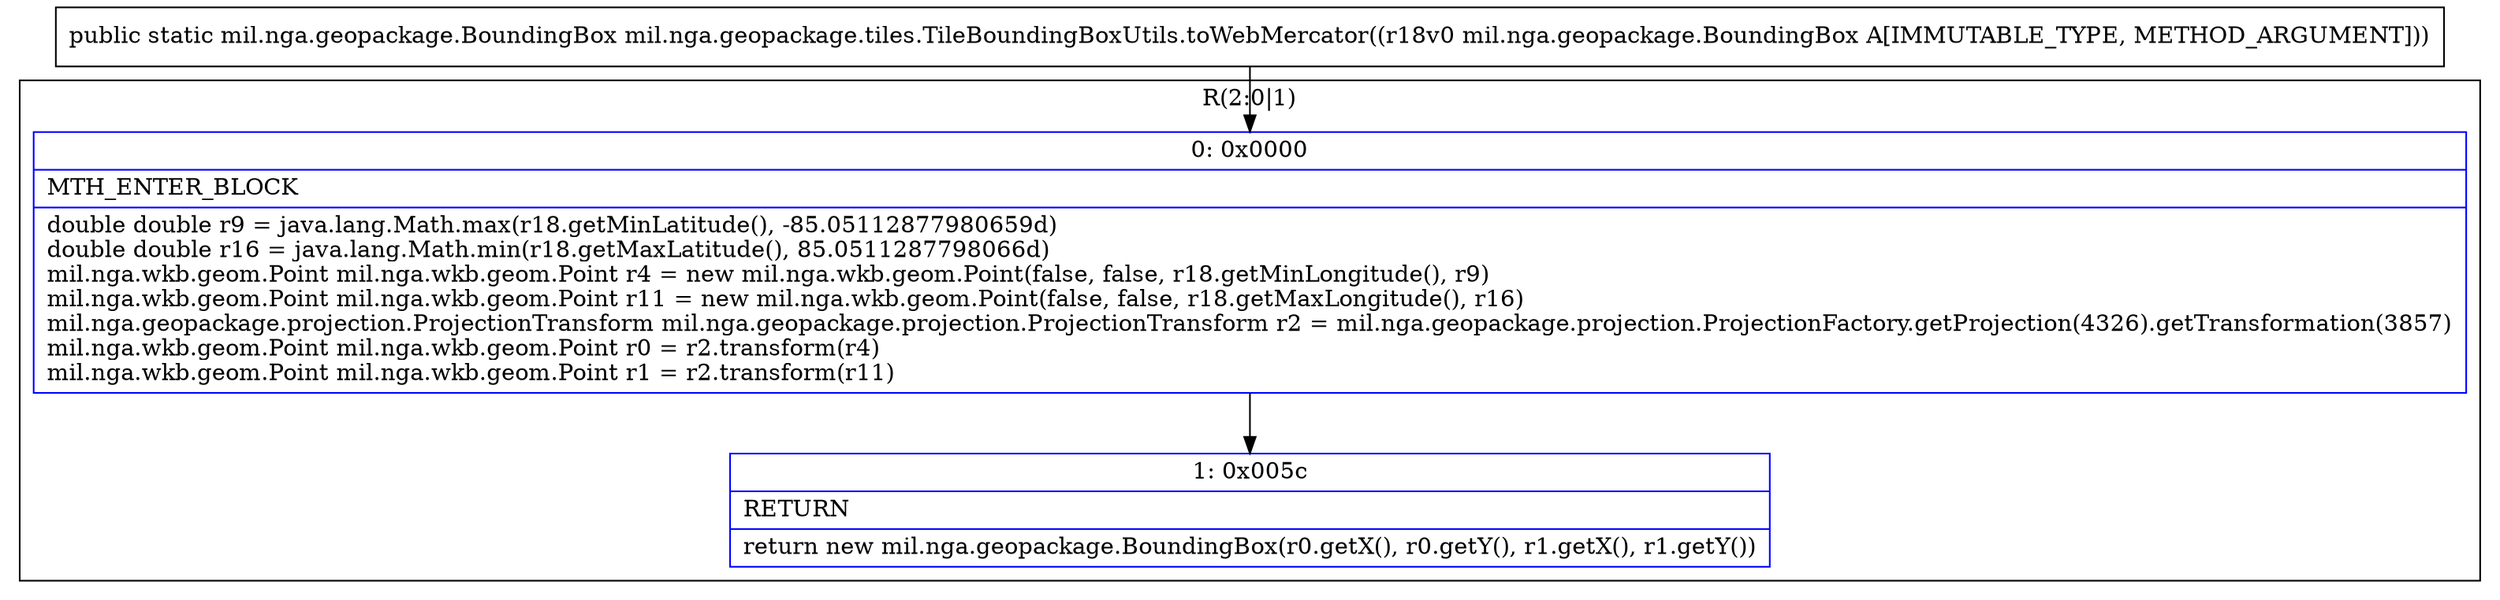 digraph "CFG formil.nga.geopackage.tiles.TileBoundingBoxUtils.toWebMercator(Lmil\/nga\/geopackage\/BoundingBox;)Lmil\/nga\/geopackage\/BoundingBox;" {
subgraph cluster_Region_528403577 {
label = "R(2:0|1)";
node [shape=record,color=blue];
Node_0 [shape=record,label="{0\:\ 0x0000|MTH_ENTER_BLOCK\l|double double r9 = java.lang.Math.max(r18.getMinLatitude(), \-85.05112877980659d)\ldouble double r16 = java.lang.Math.min(r18.getMaxLatitude(), 85.0511287798066d)\lmil.nga.wkb.geom.Point mil.nga.wkb.geom.Point r4 = new mil.nga.wkb.geom.Point(false, false, r18.getMinLongitude(), r9)\lmil.nga.wkb.geom.Point mil.nga.wkb.geom.Point r11 = new mil.nga.wkb.geom.Point(false, false, r18.getMaxLongitude(), r16)\lmil.nga.geopackage.projection.ProjectionTransform mil.nga.geopackage.projection.ProjectionTransform r2 = mil.nga.geopackage.projection.ProjectionFactory.getProjection(4326).getTransformation(3857)\lmil.nga.wkb.geom.Point mil.nga.wkb.geom.Point r0 = r2.transform(r4)\lmil.nga.wkb.geom.Point mil.nga.wkb.geom.Point r1 = r2.transform(r11)\l}"];
Node_1 [shape=record,label="{1\:\ 0x005c|RETURN\l|return new mil.nga.geopackage.BoundingBox(r0.getX(), r0.getY(), r1.getX(), r1.getY())\l}"];
}
MethodNode[shape=record,label="{public static mil.nga.geopackage.BoundingBox mil.nga.geopackage.tiles.TileBoundingBoxUtils.toWebMercator((r18v0 mil.nga.geopackage.BoundingBox A[IMMUTABLE_TYPE, METHOD_ARGUMENT])) }"];
MethodNode -> Node_0;
Node_0 -> Node_1;
}

